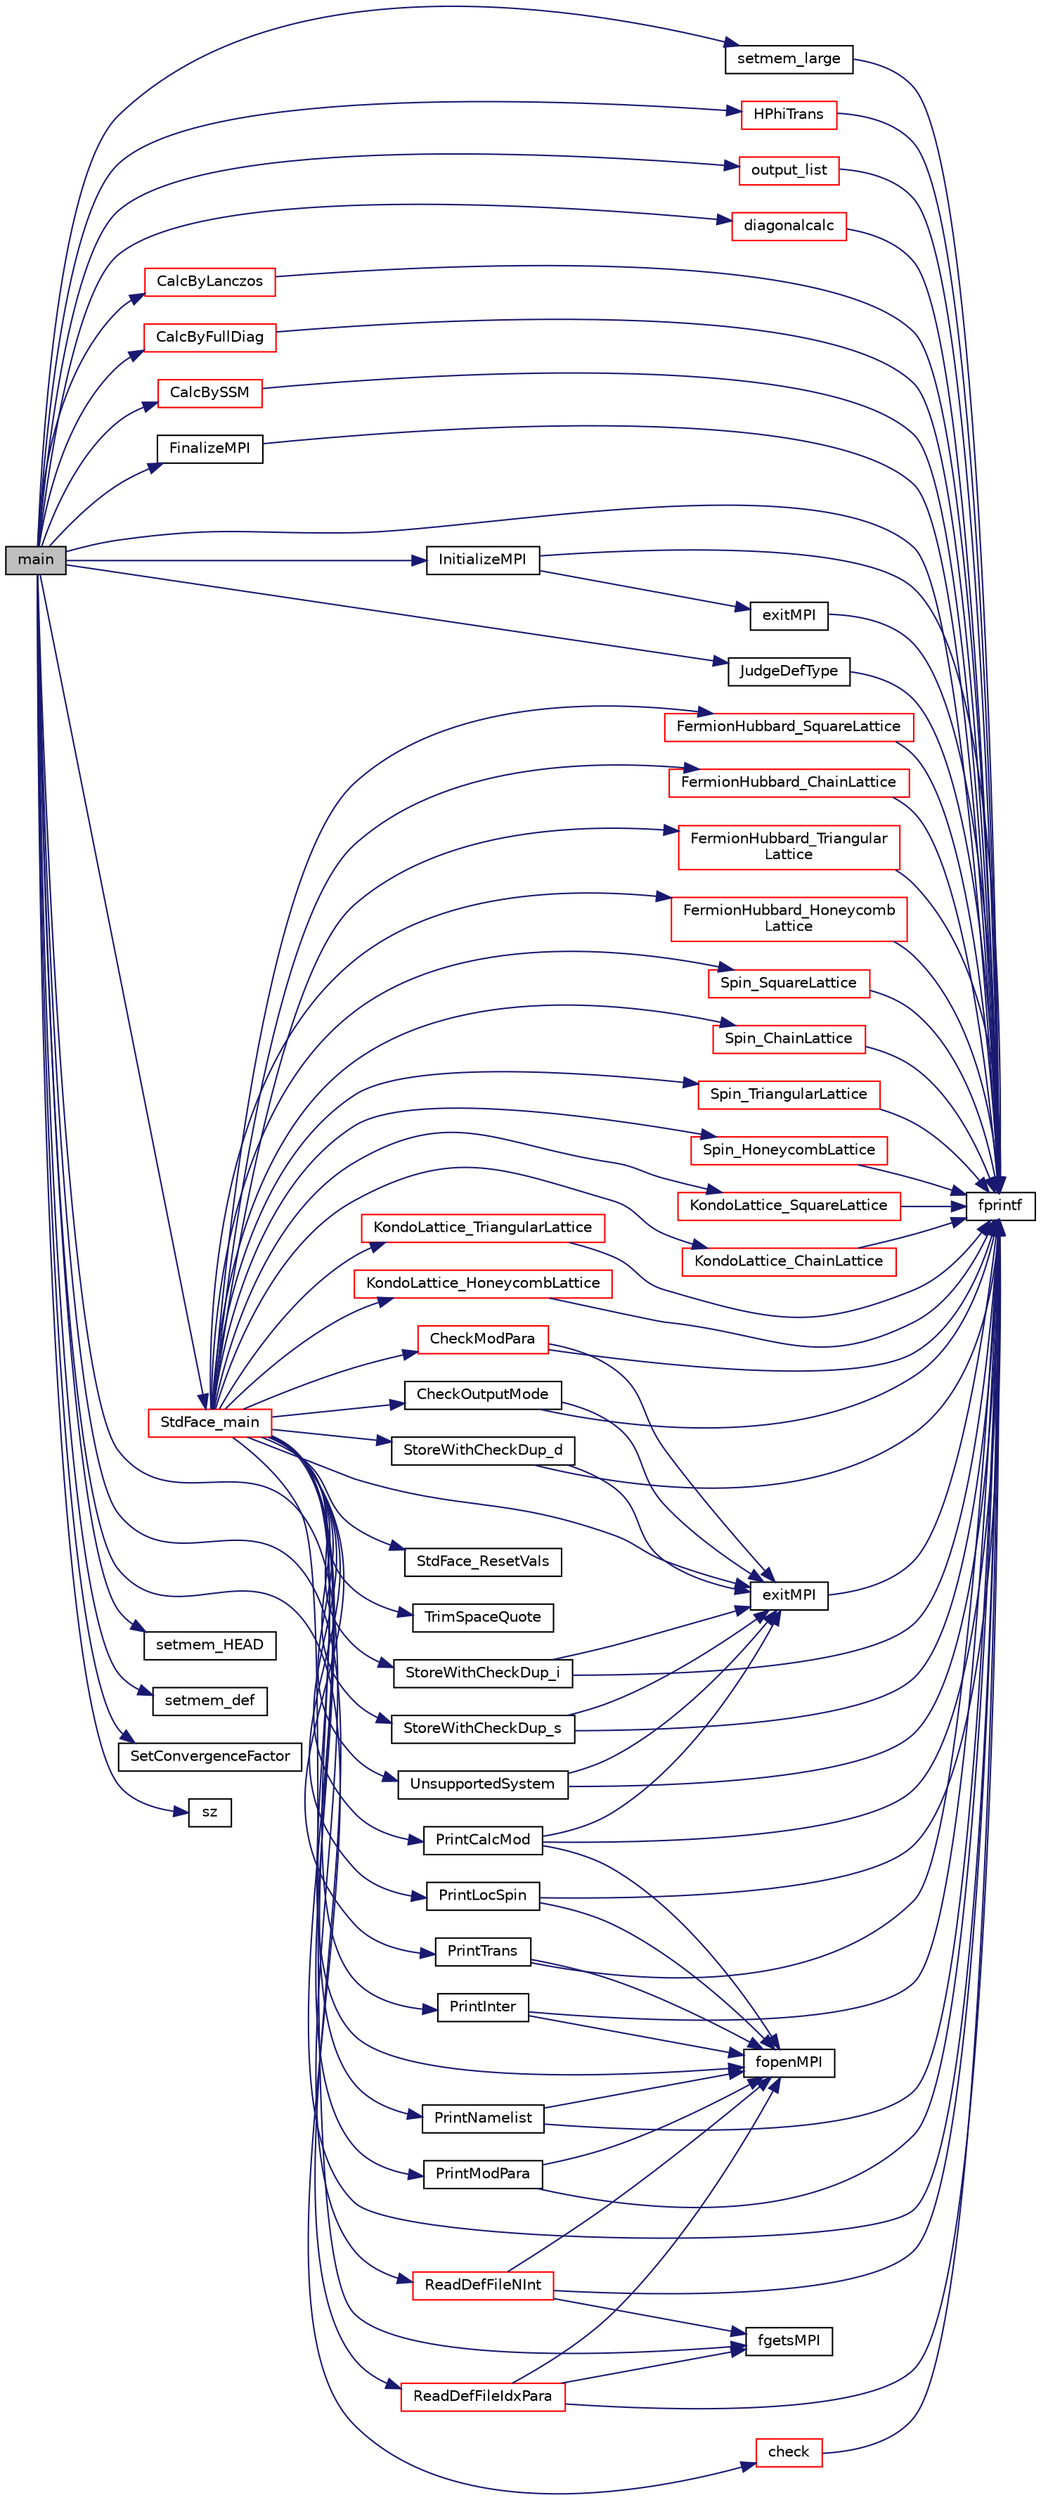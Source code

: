 digraph "main"
{
 // INTERACTIVE_SVG=YES
  edge [fontname="Helvetica",fontsize="10",labelfontname="Helvetica",labelfontsize="10"];
  node [fontname="Helvetica",fontsize="10",shape=record];
  rankdir="LR";
  Node1 [label="main",height=0.2,width=0.4,color="black", fillcolor="grey75", style="filled", fontcolor="black"];
  Node1 -> Node2 [color="midnightblue",fontsize="10",style="solid",fontname="Helvetica"];
  Node2 [label="InitializeMPI",height=0.2,width=0.4,color="black", fillcolor="white", style="filled",URL="$wrapper_m_p_i_8h.html#a24d222d1062d1a2dc4d9aacb506c5c8d"];
  Node2 -> Node3 [color="midnightblue",fontsize="10",style="solid",fontname="Helvetica"];
  Node3 [label="exitMPI",height=0.2,width=0.4,color="black", fillcolor="white", style="filled",URL="$wrapper_m_p_i_8c.html#ae0504dbbe2857fc4f3c84ef0b7bc45ed"];
  Node3 -> Node4 [color="midnightblue",fontsize="10",style="solid",fontname="Helvetica"];
  Node4 [label="fprintf",height=0.2,width=0.4,color="black", fillcolor="white", style="filled",URL="$xfreemem__large_8c.html#a5c1bb0da45eec945c4cc3233c7d8427e"];
  Node2 -> Node4 [color="midnightblue",fontsize="10",style="solid",fontname="Helvetica"];
  Node1 -> Node5 [color="midnightblue",fontsize="10",style="solid",fontname="Helvetica"];
  Node5 [label="JudgeDefType",height=0.2,width=0.4,color="black", fillcolor="white", style="filled",URL="$readdef_8h.html#a8bc4135515c28a940d030463bb568a9d"];
  Node5 -> Node4 [color="midnightblue",fontsize="10",style="solid",fontname="Helvetica"];
  Node1 -> Node4 [color="midnightblue",fontsize="10",style="solid",fontname="Helvetica"];
  Node1 -> Node6 [color="midnightblue",fontsize="10",style="solid",fontname="Helvetica"];
  Node6 [label="StdFace_main",height=0.2,width=0.4,color="red", fillcolor="white", style="filled",URL="$_std_face__main_8h.html#ae55faf027f0fa2b17f99755b073ac171"];
  Node6 -> Node4 [color="midnightblue",fontsize="10",style="solid",fontname="Helvetica"];
  Node6 -> Node7 [color="midnightblue",fontsize="10",style="solid",fontname="Helvetica"];
  Node7 [label="fopenMPI",height=0.2,width=0.4,color="black", fillcolor="white", style="filled",URL="$wrapper_m_p_i_8h.html#a405f88de519282b8e7605988745f42ae"];
  Node6 -> Node8 [color="midnightblue",fontsize="10",style="solid",fontname="Helvetica"];
  Node8 [label="exitMPI",height=0.2,width=0.4,color="black", fillcolor="white", style="filled",URL="$wrapper_m_p_i_8h.html#ae0504dbbe2857fc4f3c84ef0b7bc45ed"];
  Node8 -> Node4 [color="midnightblue",fontsize="10",style="solid",fontname="Helvetica"];
  Node6 -> Node9 [color="midnightblue",fontsize="10",style="solid",fontname="Helvetica"];
  Node9 [label="StdFace_ResetVals",height=0.2,width=0.4,color="black", fillcolor="white", style="filled",URL="$_std_face__main_8c.html#a11c7ba45c864c7a59afdf75139c23ba8"];
  Node6 -> Node10 [color="midnightblue",fontsize="10",style="solid",fontname="Helvetica"];
  Node10 [label="fgetsMPI",height=0.2,width=0.4,color="black", fillcolor="white", style="filled",URL="$wrapper_m_p_i_8h.html#aa75a96d74dddc8e6921813225e318551"];
  Node6 -> Node11 [color="midnightblue",fontsize="10",style="solid",fontname="Helvetica"];
  Node11 [label="TrimSpaceQuote",height=0.2,width=0.4,color="black", fillcolor="white", style="filled",URL="$_std_face__main_8c.html#ab77cb41cfccf7b8fd57eae7bcf952f23"];
  Node6 -> Node12 [color="midnightblue",fontsize="10",style="solid",fontname="Helvetica"];
  Node12 [label="StoreWithCheckDup_d",height=0.2,width=0.4,color="black", fillcolor="white", style="filled",URL="$_std_face__main_8c.html#a08a2a735d8c8be9066319d6aaf529ab0"];
  Node12 -> Node4 [color="midnightblue",fontsize="10",style="solid",fontname="Helvetica"];
  Node12 -> Node8 [color="midnightblue",fontsize="10",style="solid",fontname="Helvetica"];
  Node6 -> Node13 [color="midnightblue",fontsize="10",style="solid",fontname="Helvetica"];
  Node13 [label="StoreWithCheckDup_i",height=0.2,width=0.4,color="black", fillcolor="white", style="filled",URL="$_std_face__main_8c.html#ab615ec16fa3782b5f37893ac5188c8b6"];
  Node13 -> Node4 [color="midnightblue",fontsize="10",style="solid",fontname="Helvetica"];
  Node13 -> Node8 [color="midnightblue",fontsize="10",style="solid",fontname="Helvetica"];
  Node6 -> Node14 [color="midnightblue",fontsize="10",style="solid",fontname="Helvetica"];
  Node14 [label="StoreWithCheckDup_s",height=0.2,width=0.4,color="black", fillcolor="white", style="filled",URL="$_std_face__main_8c.html#ab2806e3a73aaa07a5aceead3e4bbf02b"];
  Node14 -> Node4 [color="midnightblue",fontsize="10",style="solid",fontname="Helvetica"];
  Node14 -> Node8 [color="midnightblue",fontsize="10",style="solid",fontname="Helvetica"];
  Node6 -> Node15 [color="midnightblue",fontsize="10",style="solid",fontname="Helvetica"];
  Node15 [label="FermionHubbard_SquareLattice",height=0.2,width=0.4,color="red", fillcolor="white", style="filled",URL="$_square_lattice_8c.html#afe99a10256a72a6d8ae87eb2afa9999e"];
  Node15 -> Node4 [color="midnightblue",fontsize="10",style="solid",fontname="Helvetica"];
  Node6 -> Node16 [color="midnightblue",fontsize="10",style="solid",fontname="Helvetica"];
  Node16 [label="FermionHubbard_ChainLattice",height=0.2,width=0.4,color="red", fillcolor="white", style="filled",URL="$_chain_lattice_8c.html#ab440e91549b80c28596f6db5786a140f"];
  Node16 -> Node4 [color="midnightblue",fontsize="10",style="solid",fontname="Helvetica"];
  Node6 -> Node17 [color="midnightblue",fontsize="10",style="solid",fontname="Helvetica"];
  Node17 [label="FermionHubbard_Triangular\lLattice",height=0.2,width=0.4,color="red", fillcolor="white", style="filled",URL="$_std_face___model_util_8h.html#a34fd63c9ae7c90f9c931e9aafd38fe9a"];
  Node17 -> Node4 [color="midnightblue",fontsize="10",style="solid",fontname="Helvetica"];
  Node6 -> Node18 [color="midnightblue",fontsize="10",style="solid",fontname="Helvetica"];
  Node18 [label="FermionHubbard_Honeycomb\lLattice",height=0.2,width=0.4,color="red", fillcolor="white", style="filled",URL="$_honeycomb_lattice_8c.html#abd2b582ffb856ae8828d400699d9afe0"];
  Node18 -> Node4 [color="midnightblue",fontsize="10",style="solid",fontname="Helvetica"];
  Node6 -> Node19 [color="midnightblue",fontsize="10",style="solid",fontname="Helvetica"];
  Node19 [label="UnsupportedSystem",height=0.2,width=0.4,color="black", fillcolor="white", style="filled",URL="$_std_face__main_8c.html#a51d9cb31caa893c65d948e203e20621e"];
  Node19 -> Node4 [color="midnightblue",fontsize="10",style="solid",fontname="Helvetica"];
  Node19 -> Node8 [color="midnightblue",fontsize="10",style="solid",fontname="Helvetica"];
  Node6 -> Node20 [color="midnightblue",fontsize="10",style="solid",fontname="Helvetica"];
  Node20 [label="Spin_SquareLattice",height=0.2,width=0.4,color="red", fillcolor="white", style="filled",URL="$_square_lattice_8c.html#a81c580e0655f14514cb7fc1f2a7c7ab0"];
  Node20 -> Node4 [color="midnightblue",fontsize="10",style="solid",fontname="Helvetica"];
  Node6 -> Node21 [color="midnightblue",fontsize="10",style="solid",fontname="Helvetica"];
  Node21 [label="Spin_ChainLattice",height=0.2,width=0.4,color="red", fillcolor="white", style="filled",URL="$_chain_lattice_8c.html#a248bebeb5959dc715f6eec08e776f18f"];
  Node21 -> Node4 [color="midnightblue",fontsize="10",style="solid",fontname="Helvetica"];
  Node6 -> Node22 [color="midnightblue",fontsize="10",style="solid",fontname="Helvetica"];
  Node22 [label="Spin_TriangularLattice",height=0.2,width=0.4,color="red", fillcolor="white", style="filled",URL="$_std_face___model_util_8h.html#a06964ed1f0ebe2107cf74e0af6cadebf"];
  Node22 -> Node4 [color="midnightblue",fontsize="10",style="solid",fontname="Helvetica"];
  Node6 -> Node23 [color="midnightblue",fontsize="10",style="solid",fontname="Helvetica"];
  Node23 [label="Spin_HoneycombLattice",height=0.2,width=0.4,color="red", fillcolor="white", style="filled",URL="$_honeycomb_lattice_8c.html#a75002fc0f9bd1bdaa57a72fbf61d56e5"];
  Node23 -> Node4 [color="midnightblue",fontsize="10",style="solid",fontname="Helvetica"];
  Node6 -> Node24 [color="midnightblue",fontsize="10",style="solid",fontname="Helvetica"];
  Node24 [label="KondoLattice_SquareLattice",height=0.2,width=0.4,color="red", fillcolor="white", style="filled",URL="$_square_lattice_8c.html#aa9bab3549ff2e0724784e9e15d760af2"];
  Node24 -> Node4 [color="midnightblue",fontsize="10",style="solid",fontname="Helvetica"];
  Node6 -> Node25 [color="midnightblue",fontsize="10",style="solid",fontname="Helvetica"];
  Node25 [label="KondoLattice_ChainLattice",height=0.2,width=0.4,color="red", fillcolor="white", style="filled",URL="$_chain_lattice_8c.html#acda4c52a642917cba227ebccb21ff06a"];
  Node25 -> Node4 [color="midnightblue",fontsize="10",style="solid",fontname="Helvetica"];
  Node6 -> Node26 [color="midnightblue",fontsize="10",style="solid",fontname="Helvetica"];
  Node26 [label="KondoLattice_TriangularLattice",height=0.2,width=0.4,color="red", fillcolor="white", style="filled",URL="$_std_face___model_util_8h.html#aa9fe3dfcffa4a9cbab4a60382ea1cd08"];
  Node26 -> Node4 [color="midnightblue",fontsize="10",style="solid",fontname="Helvetica"];
  Node6 -> Node27 [color="midnightblue",fontsize="10",style="solid",fontname="Helvetica"];
  Node27 [label="KondoLattice_HoneycombLattice",height=0.2,width=0.4,color="red", fillcolor="white", style="filled",URL="$_honeycomb_lattice_8c.html#adbcd0c55473597b4d4f2d814a25b2fcd"];
  Node27 -> Node4 [color="midnightblue",fontsize="10",style="solid",fontname="Helvetica"];
  Node6 -> Node28 [color="midnightblue",fontsize="10",style="solid",fontname="Helvetica"];
  Node28 [label="CheckModPara",height=0.2,width=0.4,color="red", fillcolor="white", style="filled",URL="$_std_face__main_8c.html#a93dfbb0a2e574416117052125d78dd44"];
  Node28 -> Node4 [color="midnightblue",fontsize="10",style="solid",fontname="Helvetica"];
  Node28 -> Node8 [color="midnightblue",fontsize="10",style="solid",fontname="Helvetica"];
  Node6 -> Node29 [color="midnightblue",fontsize="10",style="solid",fontname="Helvetica"];
  Node29 [label="CheckOutputMode",height=0.2,width=0.4,color="black", fillcolor="white", style="filled",URL="$_std_face__main_8c.html#af4dcb3c9a3722400a00d61c3c5b37222"];
  Node29 -> Node4 [color="midnightblue",fontsize="10",style="solid",fontname="Helvetica"];
  Node29 -> Node8 [color="midnightblue",fontsize="10",style="solid",fontname="Helvetica"];
  Node6 -> Node30 [color="midnightblue",fontsize="10",style="solid",fontname="Helvetica"];
  Node30 [label="PrintLocSpin",height=0.2,width=0.4,color="black", fillcolor="white", style="filled",URL="$_std_face__main_8c.html#a0878293f74787a9d932e2891d646c86b"];
  Node30 -> Node7 [color="midnightblue",fontsize="10",style="solid",fontname="Helvetica"];
  Node30 -> Node4 [color="midnightblue",fontsize="10",style="solid",fontname="Helvetica"];
  Node6 -> Node31 [color="midnightblue",fontsize="10",style="solid",fontname="Helvetica"];
  Node31 [label="PrintTrans",height=0.2,width=0.4,color="black", fillcolor="white", style="filled",URL="$_std_face__main_8c.html#ab92011ac3e20bb060a25dc7e9139e25a"];
  Node31 -> Node7 [color="midnightblue",fontsize="10",style="solid",fontname="Helvetica"];
  Node31 -> Node4 [color="midnightblue",fontsize="10",style="solid",fontname="Helvetica"];
  Node6 -> Node32 [color="midnightblue",fontsize="10",style="solid",fontname="Helvetica"];
  Node32 [label="PrintInter",height=0.2,width=0.4,color="black", fillcolor="white", style="filled",URL="$_std_face__main_8c.html#a6588522c6494481331361479cd9a31d8"];
  Node32 -> Node7 [color="midnightblue",fontsize="10",style="solid",fontname="Helvetica"];
  Node32 -> Node4 [color="midnightblue",fontsize="10",style="solid",fontname="Helvetica"];
  Node6 -> Node33 [color="midnightblue",fontsize="10",style="solid",fontname="Helvetica"];
  Node33 [label="PrintNamelist",height=0.2,width=0.4,color="black", fillcolor="white", style="filled",URL="$_std_face__main_8c.html#a60eafae8a01bb2a7e481173ee1f4ab9b"];
  Node33 -> Node7 [color="midnightblue",fontsize="10",style="solid",fontname="Helvetica"];
  Node33 -> Node4 [color="midnightblue",fontsize="10",style="solid",fontname="Helvetica"];
  Node6 -> Node34 [color="midnightblue",fontsize="10",style="solid",fontname="Helvetica"];
  Node34 [label="PrintCalcMod",height=0.2,width=0.4,color="black", fillcolor="white", style="filled",URL="$_std_face__main_8c.html#ac00c253c4fb8aaf399d91f80f9bfc922"];
  Node34 -> Node4 [color="midnightblue",fontsize="10",style="solid",fontname="Helvetica"];
  Node34 -> Node8 [color="midnightblue",fontsize="10",style="solid",fontname="Helvetica"];
  Node34 -> Node7 [color="midnightblue",fontsize="10",style="solid",fontname="Helvetica"];
  Node6 -> Node35 [color="midnightblue",fontsize="10",style="solid",fontname="Helvetica"];
  Node35 [label="PrintModPara",height=0.2,width=0.4,color="black", fillcolor="white", style="filled",URL="$_std_face__main_8c.html#acacce24a717d74970c5e23c0a887c92c"];
  Node35 -> Node7 [color="midnightblue",fontsize="10",style="solid",fontname="Helvetica"];
  Node35 -> Node4 [color="midnightblue",fontsize="10",style="solid",fontname="Helvetica"];
  Node1 -> Node36 [color="midnightblue",fontsize="10",style="solid",fontname="Helvetica"];
  Node36 [label="setmem_HEAD",height=0.2,width=0.4,color="black", fillcolor="white", style="filled",URL="$xsetmem_8h.html#a24cc8ae710b773af06236f4228054ff8"];
  Node1 -> Node37 [color="midnightblue",fontsize="10",style="solid",fontname="Helvetica"];
  Node37 [label="ReadDefFileNInt",height=0.2,width=0.4,color="red", fillcolor="white", style="filled",URL="$readdef_8c.html#aa7a339a09311dd6deb18df34a4d4fb6b",tooltip="Function of reading informations from def files. "];
  Node37 -> Node4 [color="midnightblue",fontsize="10",style="solid",fontname="Helvetica"];
  Node37 -> Node7 [color="midnightblue",fontsize="10",style="solid",fontname="Helvetica"];
  Node37 -> Node10 [color="midnightblue",fontsize="10",style="solid",fontname="Helvetica"];
  Node1 -> Node38 [color="midnightblue",fontsize="10",style="solid",fontname="Helvetica"];
  Node38 [label="setmem_def",height=0.2,width=0.4,color="black", fillcolor="white", style="filled",URL="$xsetmem_8h.html#a1a465844d0229d6a66e34bb8e9d7a03a"];
  Node1 -> Node39 [color="midnightblue",fontsize="10",style="solid",fontname="Helvetica"];
  Node39 [label="ReadDefFileIdxPara",height=0.2,width=0.4,color="red", fillcolor="white", style="filled",URL="$readdef_8c.html#a3e0777f41256f28ec11b3e63e993b3c1"];
  Node39 -> Node4 [color="midnightblue",fontsize="10",style="solid",fontname="Helvetica"];
  Node39 -> Node7 [color="midnightblue",fontsize="10",style="solid",fontname="Helvetica"];
  Node39 -> Node10 [color="midnightblue",fontsize="10",style="solid",fontname="Helvetica"];
  Node1 -> Node40 [color="midnightblue",fontsize="10",style="solid",fontname="Helvetica"];
  Node40 [label="check",height=0.2,width=0.4,color="red", fillcolor="white", style="filled",URL="$check_8c.html#a5b7fbf486ba8e11cfc972c2af0611193",tooltip="A program to check size of dimension for hirbert-space. "];
  Node40 -> Node4 [color="midnightblue",fontsize="10",style="solid",fontname="Helvetica"];
  Node1 -> Node41 [color="midnightblue",fontsize="10",style="solid",fontname="Helvetica"];
  Node41 [label="setmem_large",height=0.2,width=0.4,color="black", fillcolor="white", style="filled",URL="$xsetmem_8h.html#a98c46bc759ce913d95a44820b2d71a1a"];
  Node41 -> Node4 [color="midnightblue",fontsize="10",style="solid",fontname="Helvetica"];
  Node1 -> Node42 [color="midnightblue",fontsize="10",style="solid",fontname="Helvetica"];
  Node42 [label="SetConvergenceFactor",height=0.2,width=0.4,color="black", fillcolor="white", style="filled",URL="$readdef_8h.html#a961b43e36e61cc013d0188dc268707a2"];
  Node1 -> Node43 [color="midnightblue",fontsize="10",style="solid",fontname="Helvetica"];
  Node43 [label="HPhiTrans",height=0.2,width=0.4,color="red", fillcolor="white", style="filled",URL="$_h_phi_trans_8c.html#a00c103e199376bcb62c80ae8a87b801e"];
  Node43 -> Node4 [color="midnightblue",fontsize="10",style="solid",fontname="Helvetica"];
  Node1 -> Node44 [color="midnightblue",fontsize="10",style="solid",fontname="Helvetica"];
  Node44 [label="sz",height=0.2,width=0.4,color="black", fillcolor="white", style="filled",URL="$sz_8h.html#a3dd19e1e8dee8ff8fd64c14f8b3c43fb"];
  Node1 -> Node45 [color="midnightblue",fontsize="10",style="solid",fontname="Helvetica"];
  Node45 [label="output_list",height=0.2,width=0.4,color="red", fillcolor="white", style="filled",URL="$output__list_8h.html#a8768d3acef78de770c73370b9d1df028"];
  Node45 -> Node4 [color="midnightblue",fontsize="10",style="solid",fontname="Helvetica"];
  Node1 -> Node46 [color="midnightblue",fontsize="10",style="solid",fontname="Helvetica"];
  Node46 [label="diagonalcalc",height=0.2,width=0.4,color="red", fillcolor="white", style="filled",URL="$diagonalcalc_8c.html#a2f45884ecdc978493e3a02d712cae9c1"];
  Node46 -> Node4 [color="midnightblue",fontsize="10",style="solid",fontname="Helvetica"];
  Node1 -> Node47 [color="midnightblue",fontsize="10",style="solid",fontname="Helvetica"];
  Node47 [label="CalcByLanczos",height=0.2,width=0.4,color="red", fillcolor="white", style="filled",URL="$_calc_by_lanczos_8c.html#a4efefe8077d976196c07adb0803ce2ff"];
  Node47 -> Node4 [color="midnightblue",fontsize="10",style="solid",fontname="Helvetica"];
  Node1 -> Node48 [color="midnightblue",fontsize="10",style="solid",fontname="Helvetica"];
  Node48 [label="CalcByFullDiag",height=0.2,width=0.4,color="red", fillcolor="white", style="filled",URL="$_calc_by_full_diag_8c.html#a67653cce7bc65bc9108006c4c8bfa57b"];
  Node48 -> Node4 [color="midnightblue",fontsize="10",style="solid",fontname="Helvetica"];
  Node1 -> Node49 [color="midnightblue",fontsize="10",style="solid",fontname="Helvetica"];
  Node49 [label="CalcBySSM",height=0.2,width=0.4,color="red", fillcolor="white", style="filled",URL="$_calc_by_t_p_q_8c.html#a7bb0164ecd302a8713c60f99ab50442f"];
  Node49 -> Node4 [color="midnightblue",fontsize="10",style="solid",fontname="Helvetica"];
  Node1 -> Node50 [color="midnightblue",fontsize="10",style="solid",fontname="Helvetica"];
  Node50 [label="FinalizeMPI",height=0.2,width=0.4,color="black", fillcolor="white", style="filled",URL="$wrapper_m_p_i_8h.html#ab01492e7612823a34a325619f46862e5"];
  Node50 -> Node4 [color="midnightblue",fontsize="10",style="solid",fontname="Helvetica"];
}
